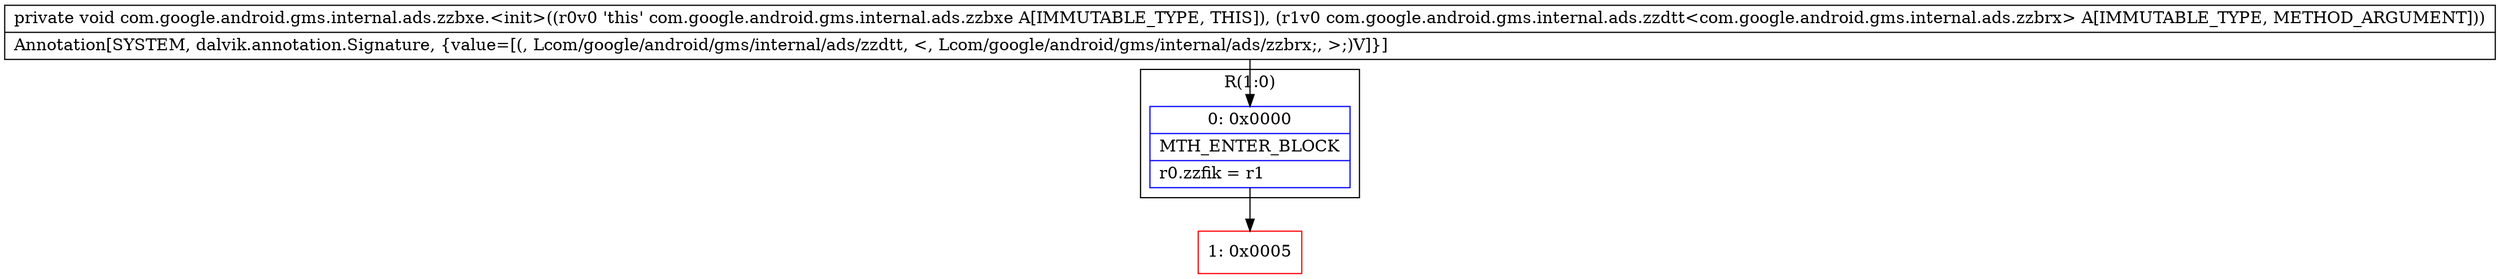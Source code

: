 digraph "CFG forcom.google.android.gms.internal.ads.zzbxe.\<init\>(Lcom\/google\/android\/gms\/internal\/ads\/zzdtt;)V" {
subgraph cluster_Region_2126727090 {
label = "R(1:0)";
node [shape=record,color=blue];
Node_0 [shape=record,label="{0\:\ 0x0000|MTH_ENTER_BLOCK\l|r0.zzfik = r1\l}"];
}
Node_1 [shape=record,color=red,label="{1\:\ 0x0005}"];
MethodNode[shape=record,label="{private void com.google.android.gms.internal.ads.zzbxe.\<init\>((r0v0 'this' com.google.android.gms.internal.ads.zzbxe A[IMMUTABLE_TYPE, THIS]), (r1v0 com.google.android.gms.internal.ads.zzdtt\<com.google.android.gms.internal.ads.zzbrx\> A[IMMUTABLE_TYPE, METHOD_ARGUMENT]))  | Annotation[SYSTEM, dalvik.annotation.Signature, \{value=[(, Lcom\/google\/android\/gms\/internal\/ads\/zzdtt, \<, Lcom\/google\/android\/gms\/internal\/ads\/zzbrx;, \>;)V]\}]\l}"];
MethodNode -> Node_0;
Node_0 -> Node_1;
}

